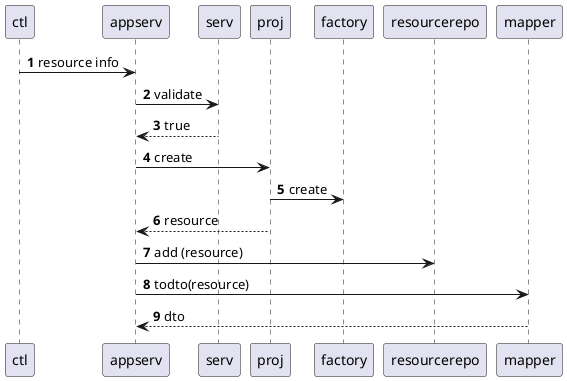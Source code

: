 @startuml
'https://plantuml.com/sequence-diagram

autonumber
ctl -> appserv : resource info
appserv -> serv : validate
serv --> appserv : true
appserv -> proj : create
proj ->factory :create
proj --> appserv : resource

appserv -> resourcerepo : add (resource)
appserv -> mapper : todto(resource)
mapper --> appserv : dto


@enduml